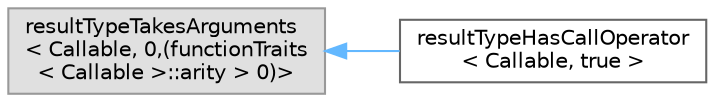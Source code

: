 digraph "类继承关系图"
{
 // LATEX_PDF_SIZE
  bgcolor="transparent";
  edge [fontname=Helvetica,fontsize=10,labelfontname=Helvetica,labelfontsize=10];
  node [fontname=Helvetica,fontsize=10,shape=box,height=0.2,width=0.4];
  rankdir="LR";
  Node0 [id="Node000000",label="resultTypeTakesArguments\l\< Callable, 0,(functionTraits\l\< Callable \>::arity \> 0)\>",height=0.2,width=0.4,color="grey60", fillcolor="#E0E0E0", style="filled",tooltip=" "];
  Node0 -> Node1 [id="edge379_Node000000_Node000001",dir="back",color="steelblue1",style="solid",tooltip=" "];
  Node1 [id="Node000001",label="resultTypeHasCallOperator\l\< Callable, true \>",height=0.2,width=0.4,color="grey40", fillcolor="white", style="filled",URL="$struct_async_1_1result_type_has_call_operator_3_01_callable_00_01true_01_4.html",tooltip=" "];
}
